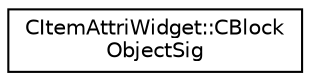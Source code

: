 digraph "类继承关系图"
{
  edge [fontname="Helvetica",fontsize="10",labelfontname="Helvetica",labelfontsize="10"];
  node [fontname="Helvetica",fontsize="10",shape=record];
  rankdir="LR";
  Node0 [label="CItemAttriWidget::CBlock\lObjectSig",height=0.2,width=0.4,color="black", fillcolor="white", style="filled",URL="$class_c_item_attri_widget_1_1_c_block_object_sig.html"];
}
